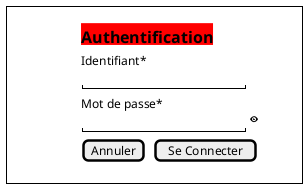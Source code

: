 @startsalt
{
  {+
    .
    { | . | . | . | . | . | . | . | . | . | . | . | . | . | . |   <back:red><font color=black><size:16><b>Authentification  | . | . | . | . | . | . | . | . |}
    { | . | . | . | . | . | . | . | . | . | . | . | . | . | . |   Identifiant*  }
    { | . | . | . | . | . | . | . | . | . | . | . | . | . | . |   "                    "  | . | . | . | . | . | . | . | . |}
    { | . | . | . | . | . | . | . | . | . | . | . | . | . | . |   Mot de passe*  }
    { | . | . | . | . | . | . | . | . | . | . | . | . | . | . |   "                    "  | <b><&eye> | . | . | . | . | . | . | . | . |}
    { | . | . | . | . | . | . | . | . | . | . | . | . | . | . |    [Annuler]  | .| [Se Connecter] | . | . | . | . | . | . | . | . |}
    .
    }
 }
@endsalt

